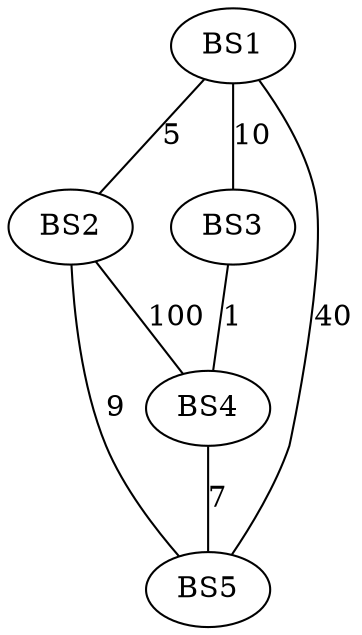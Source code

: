 graph crown {
	
	n1[label="BS1"];
	n2[label="BS2"];
	n3[label="BS3"];
	n4[label="BS4"];
	n5[label="BS5"];

	n1--n2[label="5"];
	n1--n3[label="10"];
	n1--n5[label="40"];
	n2--n4[label="100"];
	n2--n5[label="9"];
	n3--n4[label="1"];
	n4--n5[label="7"];
}
